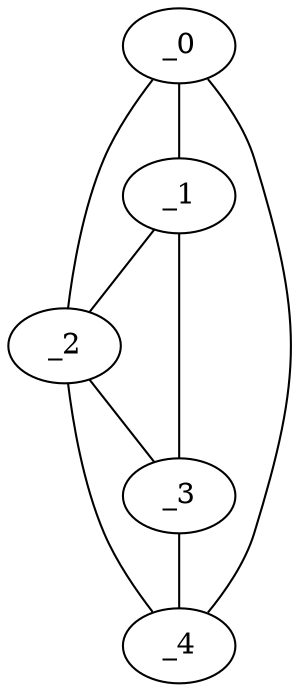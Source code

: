 graph "obj82__200.gxl" {
	_0	 [x=58,
		y=10];
	_1	 [x=71,
		y=43];
	_0 -- _1	 [valence=1];
	_2	 [x=79,
		y=24];
	_0 -- _2	 [valence=1];
	_4	 [x=88,
		y=15];
	_0 -- _4	 [valence=1];
	_1 -- _2	 [valence=2];
	_3	 [x=83,
		y=51];
	_1 -- _3	 [valence=1];
	_2 -- _3	 [valence=2];
	_2 -- _4	 [valence=1];
	_3 -- _4	 [valence=1];
}
